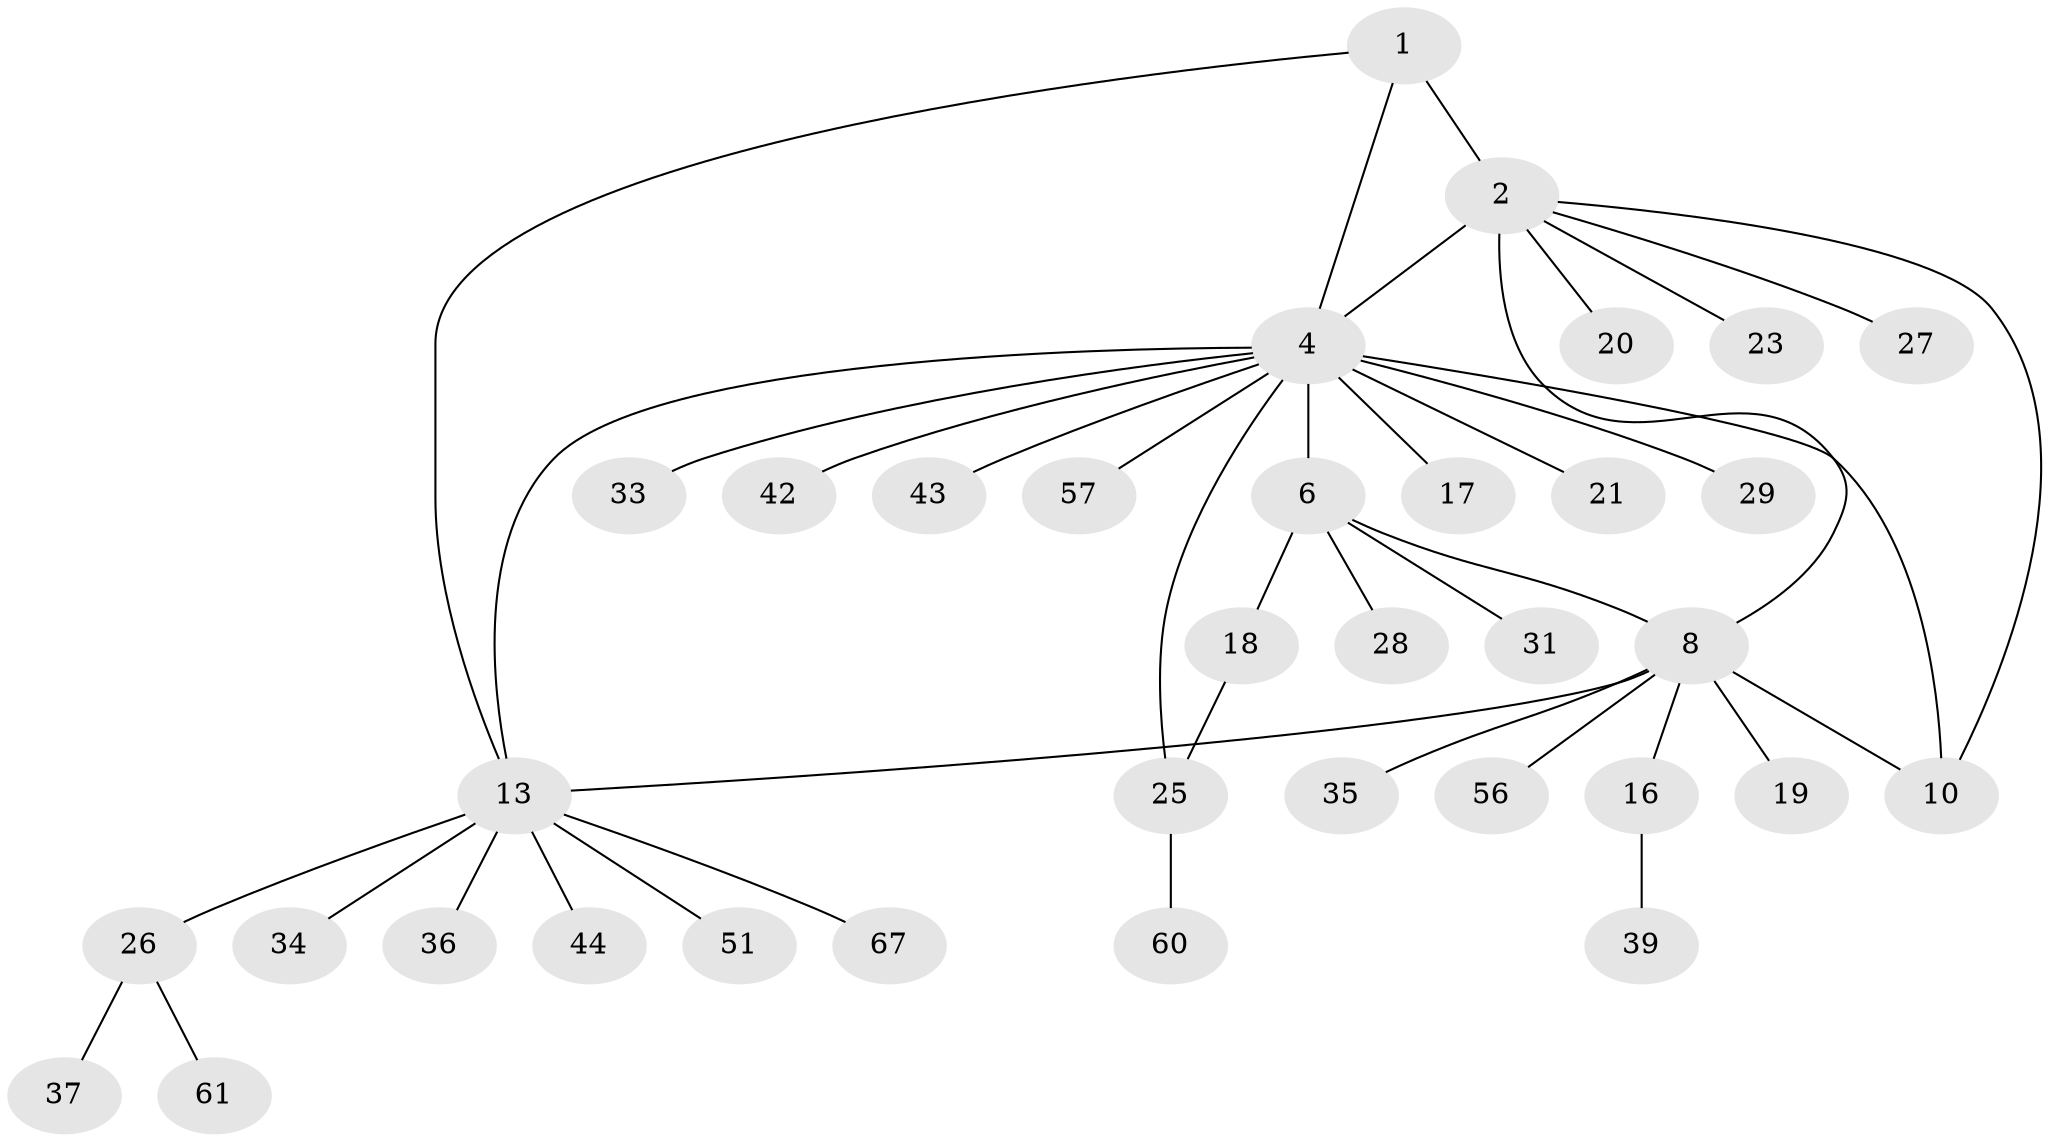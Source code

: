 // original degree distribution, {4: 0.056338028169014086, 5: 0.056338028169014086, 7: 0.07042253521126761, 11: 0.014084507042253521, 3: 0.11267605633802817, 9: 0.014084507042253521, 1: 0.5774647887323944, 2: 0.09859154929577464}
// Generated by graph-tools (version 1.1) at 2025/19/03/04/25 18:19:37]
// undirected, 35 vertices, 41 edges
graph export_dot {
graph [start="1"]
  node [color=gray90,style=filled];
  1;
  2 [super="+3+41"];
  4 [super="+5"];
  6 [super="+7"];
  8;
  10 [super="+66"];
  13 [super="+47+46+30+15+22+14"];
  16 [super="+24"];
  17;
  18;
  19;
  20;
  21;
  23;
  25;
  26;
  27;
  28;
  29;
  31;
  33;
  34;
  35;
  36;
  37;
  39 [super="+52"];
  42 [super="+63+53"];
  43 [super="+50"];
  44;
  51;
  56;
  57;
  60;
  61;
  67;
  1 -- 2 [weight=2];
  1 -- 4;
  1 -- 13;
  2 -- 8;
  2 -- 20;
  2 -- 23;
  2 -- 27;
  2 -- 10;
  2 -- 4 [weight=2];
  4 -- 6 [weight=2];
  4 -- 17;
  4 -- 21;
  4 -- 57;
  4 -- 33;
  4 -- 42;
  4 -- 10 [weight=2];
  4 -- 43;
  4 -- 25;
  4 -- 29;
  4 -- 13 [weight=3];
  6 -- 18;
  6 -- 8 [weight=2];
  6 -- 28;
  6 -- 31;
  8 -- 10;
  8 -- 16;
  8 -- 19;
  8 -- 35;
  8 -- 56;
  8 -- 13;
  13 -- 44;
  13 -- 36;
  13 -- 26;
  13 -- 34;
  13 -- 67;
  13 -- 51;
  16 -- 39;
  18 -- 25;
  25 -- 60;
  26 -- 37;
  26 -- 61;
}
